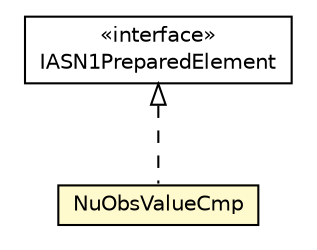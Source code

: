 #!/usr/local/bin/dot
#
# Class diagram 
# Generated by UMLGraph version R5_6-24-gf6e263 (http://www.umlgraph.org/)
#

digraph G {
	edge [fontname="Helvetica",fontsize=10,labelfontname="Helvetica",labelfontsize=10];
	node [fontname="Helvetica",fontsize=10,shape=plaintext];
	nodesep=0.25;
	ranksep=0.5;
	// org.universAAL.lddi.lib.ieeex73std.org.bn.coders.IASN1PreparedElement
	c5798730 [label=<<table title="org.universAAL.lddi.lib.ieeex73std.org.bn.coders.IASN1PreparedElement" border="0" cellborder="1" cellspacing="0" cellpadding="2" port="p" href="../../org/bn/coders/IASN1PreparedElement.html">
		<tr><td><table border="0" cellspacing="0" cellpadding="1">
<tr><td align="center" balign="center"> &#171;interface&#187; </td></tr>
<tr><td align="center" balign="center"> IASN1PreparedElement </td></tr>
		</table></td></tr>
		</table>>, URL="../../org/bn/coders/IASN1PreparedElement.html", fontname="Helvetica", fontcolor="black", fontsize=10.0];
	// org.universAAL.lddi.lib.ieeex73std.x73.p20601.NuObsValueCmp
	c5798834 [label=<<table title="org.universAAL.lddi.lib.ieeex73std.x73.p20601.NuObsValueCmp" border="0" cellborder="1" cellspacing="0" cellpadding="2" port="p" bgcolor="lemonChiffon" href="./NuObsValueCmp.html">
		<tr><td><table border="0" cellspacing="0" cellpadding="1">
<tr><td align="center" balign="center"> NuObsValueCmp </td></tr>
		</table></td></tr>
		</table>>, URL="./NuObsValueCmp.html", fontname="Helvetica", fontcolor="black", fontsize=10.0];
	//org.universAAL.lddi.lib.ieeex73std.x73.p20601.NuObsValueCmp implements org.universAAL.lddi.lib.ieeex73std.org.bn.coders.IASN1PreparedElement
	c5798730:p -> c5798834:p [dir=back,arrowtail=empty,style=dashed];
}

